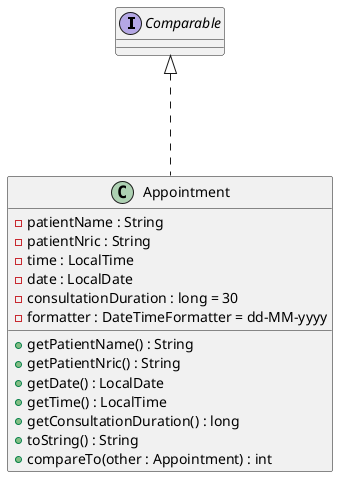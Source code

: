 @startuml Appointment
'https://plantuml.com/class-diagram

interface Comparable

Comparable <|... Appointment

class "Appointment" as Appointment {
- patientName : String
- patientNric : String
- time : LocalTime
- date : LocalDate
- consultationDuration : long = 30
- formatter : DateTimeFormatter = dd-MM-yyyy
+ getPatientName() : String
+ getPatientNric() : String
+ getDate() : LocalDate
+ getTime() : LocalTime
+ getConsultationDuration() : long
+ toString() : String
+ compareTo(other : Appointment) : int
}
@enduml